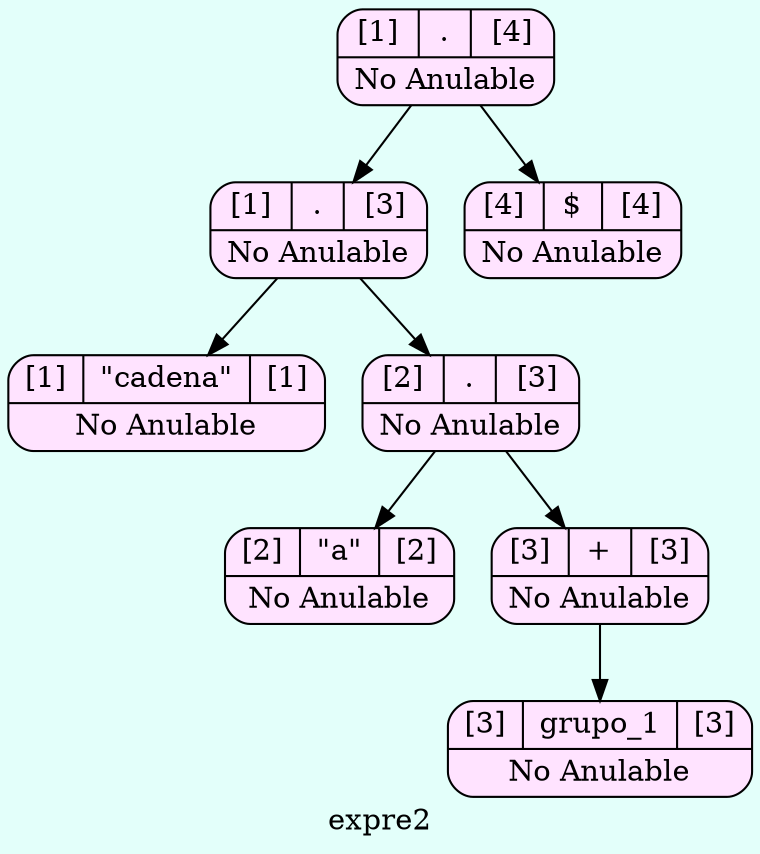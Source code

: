 digraph structs {
  bgcolor = "#E3FFFA"
   node [shape=Mrecord fillcolor="#FFE3FF" style =filled];
label ="expre2"
    struct1932354021    [label="{{[1]|<here>.|[4]}|No Anulable}"];
    struct1932354021-> struct1336106727
    struct1336106727    [label="{{[1]|<here>.|[3]}|No Anulable}"];
    struct1336106727-> struct68956144
    struct68956144    [label="{{[1]|<here>\"cadena\"|[1]}|No Anulable}"];
    struct1336106727-> struct685494134
    struct685494134    [label="{{[2]|<here>.|[3]}|No Anulable}"];
    struct685494134-> struct811704769
    struct811704769    [label="{{[2]|<here>\"a\"|[2]}|No Anulable}"];
    struct685494134-> struct1700824396
    struct1700824396    [label="{{[3]|<here>+|[3]}|No Anulable}"];
    struct1700824396-> struct15095231
    struct15095231    [label="{{[3]|<here>grupo_1|[3]}|No Anulable}"];
    struct1932354021-> struct1991281322
    struct1991281322    [label="{{[4]|<here>$|[4]}|No Anulable}"];

}